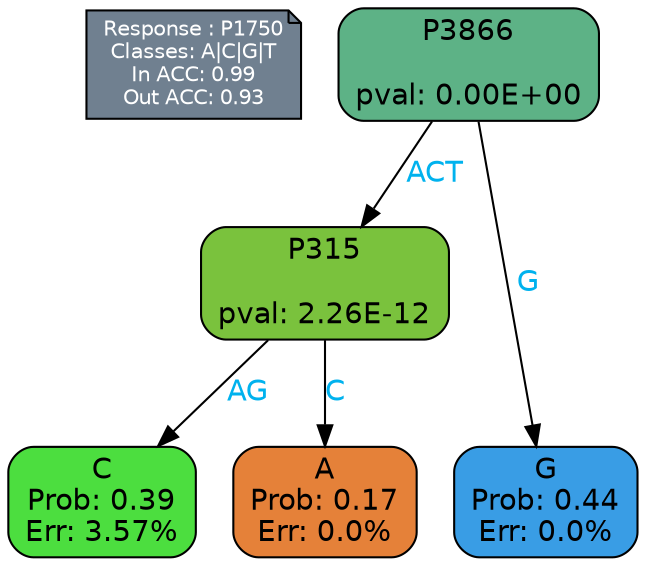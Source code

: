 digraph Tree {
node [shape=box, style="filled, rounded", color="black", fontname=helvetica] ;
graph [ranksep=equally, splines=polylines, bgcolor=transparent, dpi=600] ;
edge [fontname=helvetica] ;
LEGEND [label="Response : P1750
Classes: A|C|G|T
In ACC: 0.99
Out ACC: 0.93
",shape=note,align=left,style=filled,fillcolor="slategray",fontcolor="white",fontsize=10];1 [label="P3866

pval: 0.00E+00", fillcolor="#5db286"] ;
2 [label="P315

pval: 2.26E-12", fillcolor="#7ac23d"] ;
3 [label="C
Prob: 0.39
Err: 3.57%", fillcolor="#4cde3f"] ;
4 [label="A
Prob: 0.17
Err: 0.0%", fillcolor="#e58139"] ;
5 [label="G
Prob: 0.44
Err: 0.0%", fillcolor="#399de5"] ;
1 -> 2 [label="ACT",fontcolor=deepskyblue2] ;
1 -> 5 [label="G",fontcolor=deepskyblue2] ;
2 -> 3 [label="AG",fontcolor=deepskyblue2] ;
2 -> 4 [label="C",fontcolor=deepskyblue2] ;
{rank = same; 3;4;5;}{rank = same; LEGEND;1;}}